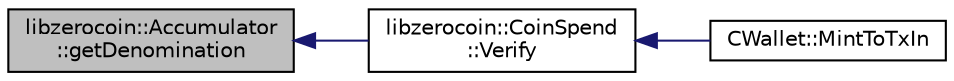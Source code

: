 digraph "libzerocoin::Accumulator::getDenomination"
{
  edge [fontname="Helvetica",fontsize="10",labelfontname="Helvetica",labelfontsize="10"];
  node [fontname="Helvetica",fontsize="10",shape=record];
  rankdir="LR";
  Node19 [label="libzerocoin::Accumulator\l::getDenomination",height=0.2,width=0.4,color="black", fillcolor="grey75", style="filled", fontcolor="black"];
  Node19 -> Node20 [dir="back",color="midnightblue",fontsize="10",style="solid",fontname="Helvetica"];
  Node20 [label="libzerocoin::CoinSpend\l::Verify",height=0.2,width=0.4,color="black", fillcolor="white", style="filled",URL="$classlibzerocoin_1_1_coin_spend.html#ad8005b899d45939c63ccaba43011c85b"];
  Node20 -> Node21 [dir="back",color="midnightblue",fontsize="10",style="solid",fontname="Helvetica"];
  Node21 [label="CWallet::MintToTxIn",height=0.2,width=0.4,color="black", fillcolor="white", style="filled",URL="$class_c_wallet.html#a5b32d86806615c59f15431f300f0c729"];
}
